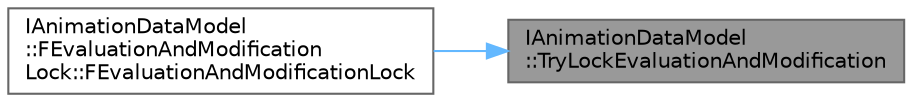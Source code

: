digraph "IAnimationDataModel::TryLockEvaluationAndModification"
{
 // INTERACTIVE_SVG=YES
 // LATEX_PDF_SIZE
  bgcolor="transparent";
  edge [fontname=Helvetica,fontsize=10,labelfontname=Helvetica,labelfontsize=10];
  node [fontname=Helvetica,fontsize=10,shape=box,height=0.2,width=0.4];
  rankdir="RL";
  Node1 [id="Node000001",label="IAnimationDataModel\l::TryLockEvaluationAndModification",height=0.2,width=0.4,color="gray40", fillcolor="grey60", style="filled", fontcolor="black",tooltip=" "];
  Node1 -> Node2 [id="edge1_Node000001_Node000002",dir="back",color="steelblue1",style="solid",tooltip=" "];
  Node2 [id="Node000002",label="IAnimationDataModel\l::FEvaluationAndModification\lLock::FEvaluationAndModificationLock",height=0.2,width=0.4,color="grey40", fillcolor="white", style="filled",URL="$d9/d12/structIAnimationDataModel_1_1FEvaluationAndModificationLock.html#aa703b82dc2e89109cbb381ad3ef8ca9e",tooltip=" "];
}
